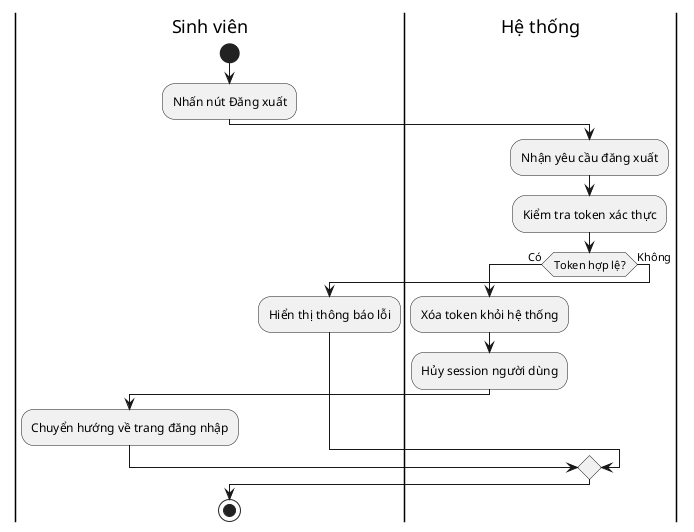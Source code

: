 @startuml
' Activity Diagram: Đăng xuất
|Sinh viên|
start
:Nhấn nút Đăng xuất;
|Hệ thống|
:Nhận yêu cầu đăng xuất;
:Kiểm tra token xác thực;
if (Token hợp lệ?) then (Có)
  :Xóa token khỏi hệ thống;
  :Hủy session người dùng;
  |Sinh viên|
  :Chuyển hướng về trang đăng nhập;
else (Không)
  :Hiển thị thông báo lỗi;
endif
stop
@enduml
